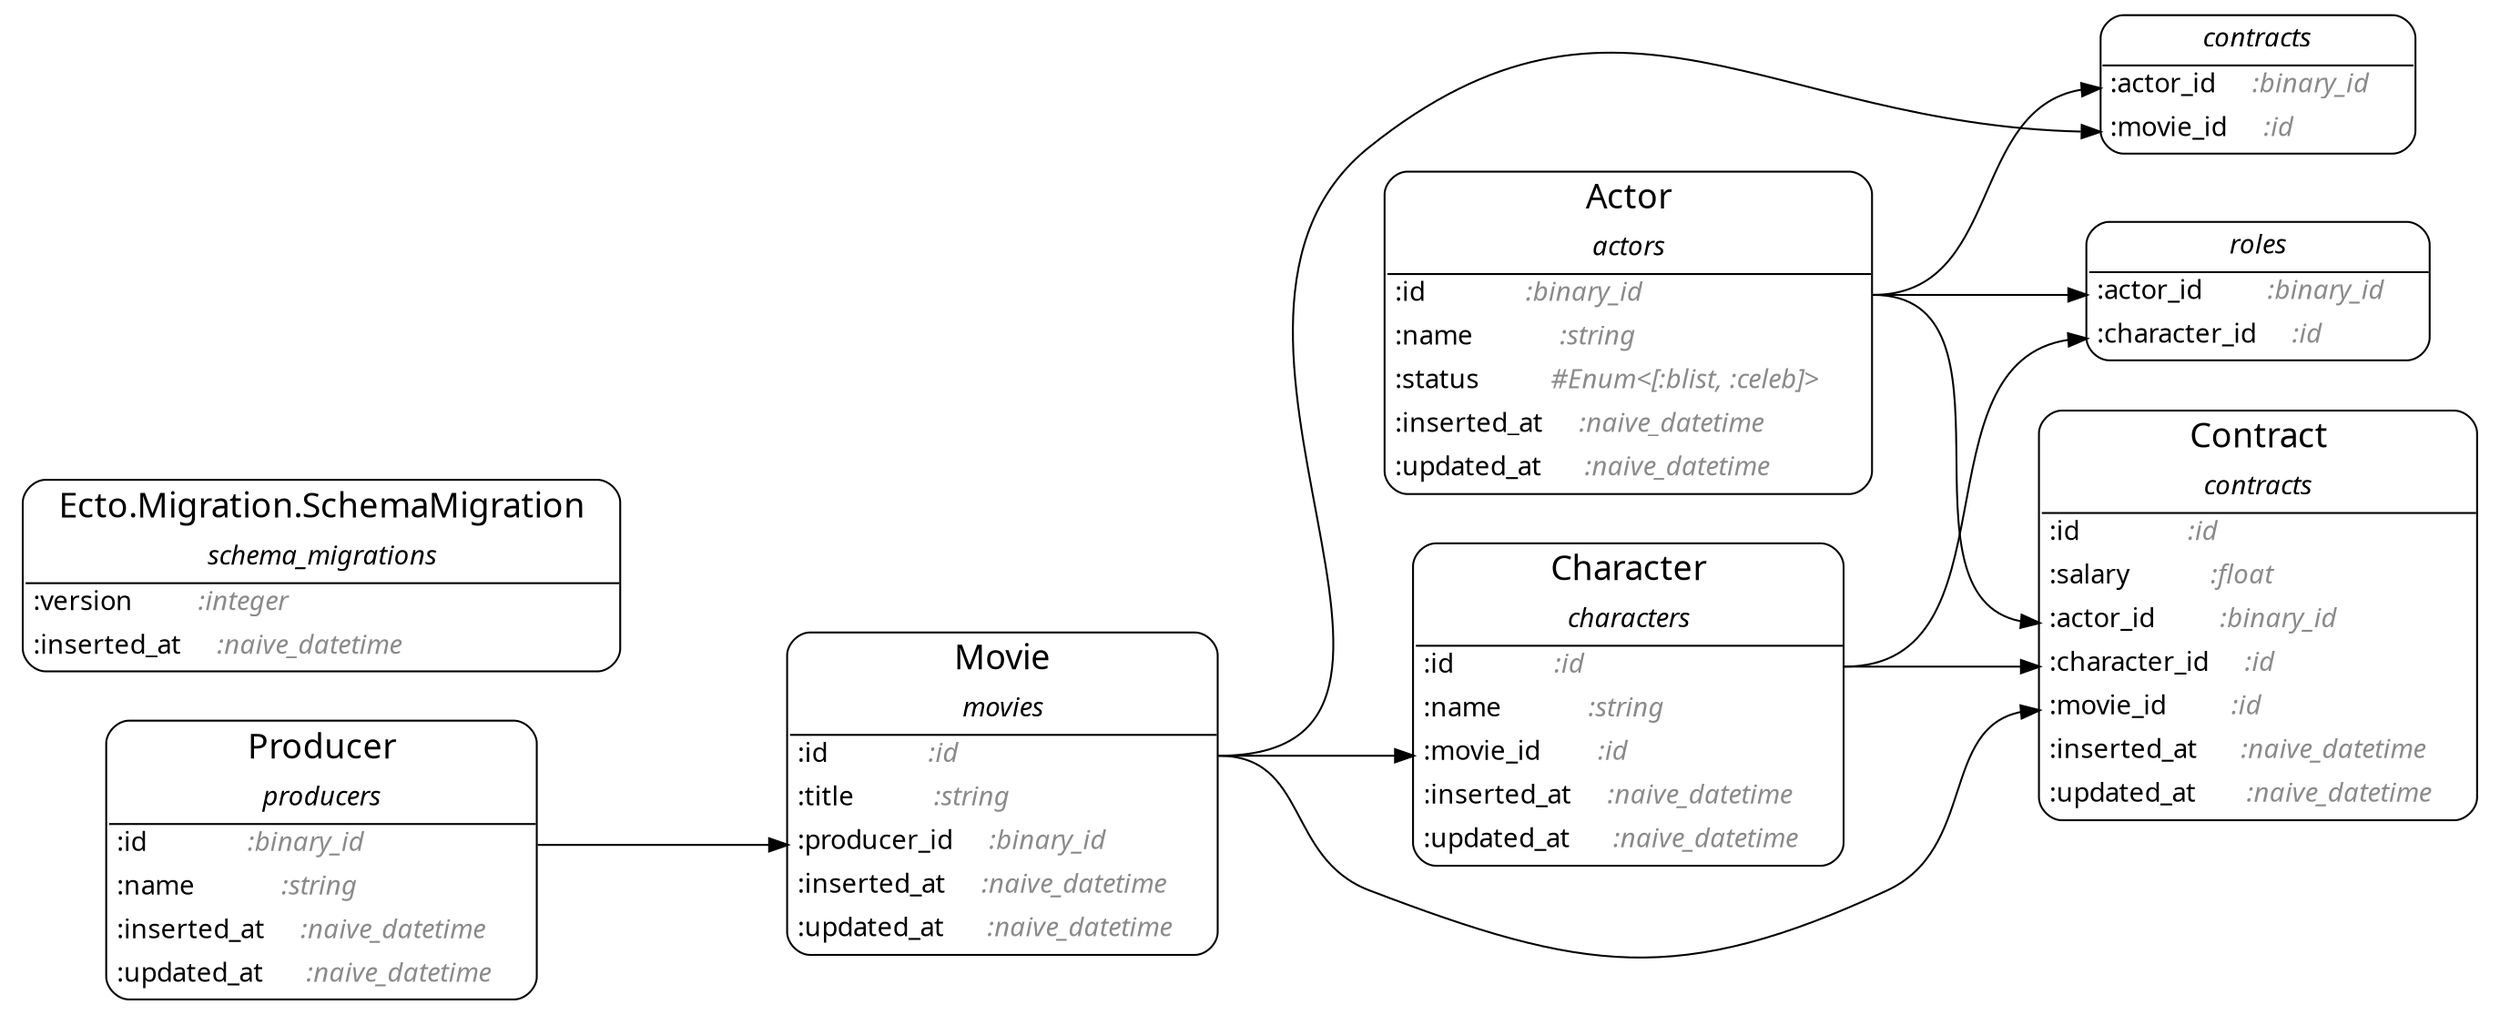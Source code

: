 digraph {
  ranksep=1.0; rankdir=LR;
  node [shape = none, fontname="Roboto Mono"];
  Actor [label= <<table align='left' border='1' style='rounded' cellspacing='0' cellpadding='4' cellborder='0'><tr><td port='header@schema_module'><font point-size='18'>   Actor   </font></td></tr><tr><td border='1' sides='b' colspan='2'><font point-size='14'><i>actors</i></font></td></tr><tr><td align='left' port='field@id'>:id              <i><font color='gray54'>:binary_id                  </font></i></td></tr><tr><td align='left' port='field@name'>:name            <i><font color='gray54'>:string                     </font></i></td></tr><tr><td align='left' port='field@status'>:status          <i><font color='gray54'>#Enum&lt;[:blist, :celeb]&gt;     </font></i></td></tr><tr><td align='left' port='field@inserted_at'>:inserted_at     <i><font color='gray54'>:naive_datetime             </font></i></td></tr><tr><td align='left' port='field@updated_at'>:updated_at      <i><font color='gray54'>:naive_datetime             </font></i></td></tr></table>>]
  Character [label= <<table align='left' border='1' style='rounded' cellspacing='0' cellpadding='4' cellborder='0'><tr><td port='header@schema_module'><font point-size='18'>   Character   </font></td></tr><tr><td border='1' sides='b' colspan='2'><font point-size='14'><i>characters</i></font></td></tr><tr><td align='left' port='field@id'>:id              <i><font color='gray54'>:id                 </font></i></td></tr><tr><td align='left' port='field@name'>:name            <i><font color='gray54'>:string             </font></i></td></tr><tr><td align='left' port='field@movie_id'>:movie_id        <i><font color='gray54'>:id                 </font></i></td></tr><tr><td align='left' port='field@inserted_at'>:inserted_at     <i><font color='gray54'>:naive_datetime     </font></i></td></tr><tr><td align='left' port='field@updated_at'>:updated_at      <i><font color='gray54'>:naive_datetime     </font></i></td></tr></table>>]
  Contract [label= <<table align='left' border='1' style='rounded' cellspacing='0' cellpadding='4' cellborder='0'><tr><td port='header@schema_module'><font point-size='18'>   Contract   </font></td></tr><tr><td border='1' sides='b' colspan='2'><font point-size='14'><i>contracts</i></font></td></tr><tr><td align='left' port='field@id'>:id               <i><font color='gray54'>:id                 </font></i></td></tr><tr><td align='left' port='field@salary'>:salary           <i><font color='gray54'>:float              </font></i></td></tr><tr><td align='left' port='field@actor_id'>:actor_id         <i><font color='gray54'>:binary_id          </font></i></td></tr><tr><td align='left' port='field@character_id'>:character_id     <i><font color='gray54'>:id                 </font></i></td></tr><tr><td align='left' port='field@movie_id'>:movie_id         <i><font color='gray54'>:id                 </font></i></td></tr><tr><td align='left' port='field@inserted_at'>:inserted_at      <i><font color='gray54'>:naive_datetime     </font></i></td></tr><tr><td align='left' port='field@updated_at'>:updated_at       <i><font color='gray54'>:naive_datetime     </font></i></td></tr></table>>]
  "Ecto.Migration.SchemaMigration" [label= <<table align='left' border='1' style='rounded' cellspacing='0' cellpadding='4' cellborder='0'><tr><td port='header@schema_module'><font point-size='18'>   Ecto.Migration.SchemaMigration   </font></td></tr><tr><td border='1' sides='b' colspan='2'><font point-size='14'><i>schema_migrations</i></font></td></tr><tr><td align='left' port='field@version'>:version         <i><font color='gray54'>:integer            </font></i></td></tr><tr><td align='left' port='field@inserted_at'>:inserted_at     <i><font color='gray54'>:naive_datetime     </font></i></td></tr></table>>]
  Movie [label= <<table align='left' border='1' style='rounded' cellspacing='0' cellpadding='4' cellborder='0'><tr><td port='header@schema_module'><font point-size='18'>   Movie   </font></td></tr><tr><td border='1' sides='b' colspan='2'><font point-size='14'><i>movies</i></font></td></tr><tr><td align='left' port='field@id'>:id              <i><font color='gray54'>:id                 </font></i></td></tr><tr><td align='left' port='field@title'>:title           <i><font color='gray54'>:string             </font></i></td></tr><tr><td align='left' port='field@producer_id'>:producer_id     <i><font color='gray54'>:binary_id          </font></i></td></tr><tr><td align='left' port='field@inserted_at'>:inserted_at     <i><font color='gray54'>:naive_datetime     </font></i></td></tr><tr><td align='left' port='field@updated_at'>:updated_at      <i><font color='gray54'>:naive_datetime     </font></i></td></tr></table>>]
  Producer [label= <<table align='left' border='1' style='rounded' cellspacing='0' cellpadding='4' cellborder='0'><tr><td port='header@schema_module'><font point-size='18'>   Producer   </font></td></tr><tr><td border='1' sides='b' colspan='2'><font point-size='14'><i>producers</i></font></td></tr><tr><td align='left' port='field@id'>:id              <i><font color='gray54'>:binary_id          </font></i></td></tr><tr><td align='left' port='field@name'>:name            <i><font color='gray54'>:string             </font></i></td></tr><tr><td align='left' port='field@inserted_at'>:inserted_at     <i><font color='gray54'>:naive_datetime     </font></i></td></tr><tr><td align='left' port='field@updated_at'>:updated_at      <i><font color='gray54'>:naive_datetime     </font></i></td></tr></table>>]
  contracts [label= <<table align='left' border='1' style='rounded' cellspacing='0' cellpadding='4' cellborder='0'><tr><td border='1' sides='b' colspan='2'><font point-size='14'><i>contracts</i></font></td></tr><tr><td align='left' port='field@actor_id'>:actor_id     <i><font color='gray54'>:binary_id     </font></i></td></tr><tr><td align='left' port='field@movie_id'>:movie_id     <i><font color='gray54'>:id            </font></i></td></tr></table>>]
  roles [label= <<table align='left' border='1' style='rounded' cellspacing='0' cellpadding='4' cellborder='0'><tr><td border='1' sides='b' colspan='2'><font point-size='14'><i>roles</i></font></td></tr><tr><td align='left' port='field@actor_id'>:actor_id         <i><font color='gray54'>:binary_id     </font></i></td></tr><tr><td align='left' port='field@character_id'>:character_id     <i><font color='gray54'>:id            </font></i></td></tr></table>>]

  Actor:"field@id":e -> Contract:"field@actor_id":w
  Actor:"field@id":e -> contracts:"field@actor_id":w
  Actor:"field@id":e -> roles:"field@actor_id":w
  Character:"field@id":e -> Contract:"field@character_id":w
  Character:"field@id":e -> roles:"field@character_id":w
  Movie:"field@id":e -> Character:"field@movie_id":w
  Movie:"field@id":e -> Contract:"field@movie_id":w
  Movie:"field@id":e -> contracts:"field@movie_id":w
  Producer:"field@id":e -> Movie:"field@producer_id":w
}

